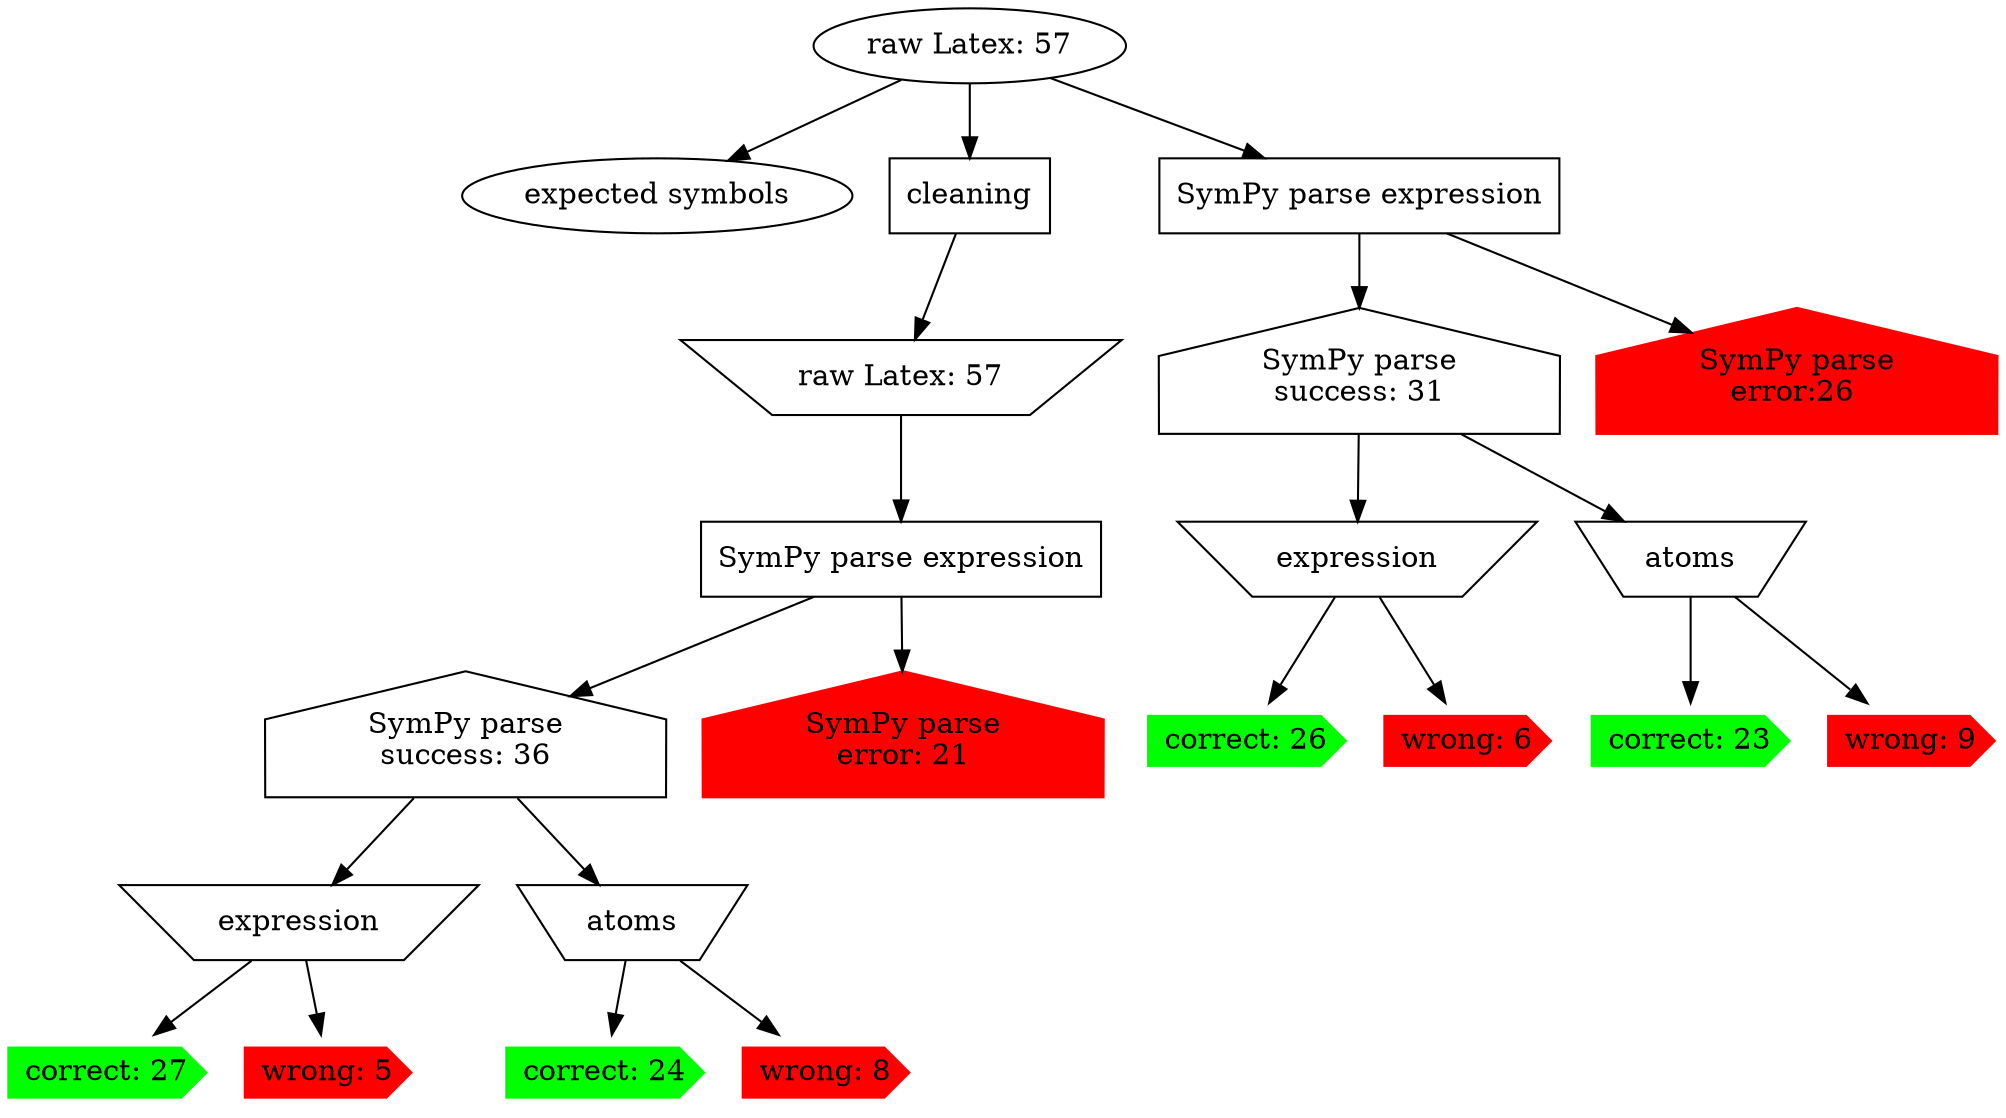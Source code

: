 digraph G {
    //rankdir="LR";

  "raw Latex" [shape="oval" label="raw Latex: 57"]; // manual
  "expected symbols" [shape="oval"]; // manual
  
  "raw Latex" -> "expected symbols";
  
  "cleaning" [shape="rectangle"]; // action
  
  "raw Latex" -> "cleaning";
 
  "cleaned Latex" [shape="invtrapezium" label="raw Latex: 57"]; // intermediate file
  
  "cleaning" -> "cleaned Latex";
  
  sympy_parse_raw [shape="rectangle" label="SymPy parse expression"]; // action
  
  "raw Latex" -> sympy_parse_raw;

  sympy_parse_clean [shape="rectangle" label="SymPy parse expression"]; // action
 
  "cleaned Latex" ->  sympy_parse_clean;

  sympy_raw_success [shape="house", label="SymPy parse\nsuccess: 31"];
  sympy_raw_error [shape="house" style=filled color=red, label="SymPy parse\nerror:26 "];

  sympy_parse_raw -> sympy_raw_success;
  sympy_parse_raw -> sympy_raw_error;

  sympy_clean_success [shape="house", label="SymPy parse\nsuccess: 36"];
  sympy_clean_error [shape="house" style=filled color=red, label="SymPy parse\nerror: 21"];
  
  sympy_parse_clean -> sympy_clean_success;
  sympy_parse_clean -> sympy_clean_error;
  
  raw_sympy_expr  [label="expression" shape="invtrapezium"]; // intermediate file
  raw_sympy_atoms  [label="atoms" shape="invtrapezium"]; // intermediate file

  sympy_raw_success -> raw_sympy_expr;
  sympy_raw_success -> raw_sympy_atoms;

  clean_sympy_expr  [label="expression" shape="invtrapezium"]; // intermediate file
  clean_sympy_atoms  [label="atoms" shape="invtrapezium"]; // intermediate file
  
  sympy_clean_success -> clean_sympy_expr;
  sympy_clean_success -> clean_sympy_atoms;
  
  sympy_clean_expr_correct [shape=cds style=filled color=green, label="correct: 27"];
  // cat main.tex | grep "SymPy parsed clean" | grep CORRECT | wc -l
  sympy_clean_expr_wrong [shape=cds style=filled color=red, label="wrong: 5"];
  // cat main.tex | grep "SymPy parsed clean" | grep WRONG | wc -l
 
  clean_sympy_expr -> sympy_clean_expr_correct;
  clean_sympy_expr -> sympy_clean_expr_wrong;

  sympy_clean_atoms_correct [shape=cds style=filled color=green, label="correct: 24"];
  // cat main.tex | grep "SymPy clean atoms" | grep CORRECT | wc -l
  sympy_clean_atoms_wrong [shape=cds style=filled color=red, label="wrong: 8"];
  // cat main.tex | grep "SymPy clean atoms" | grep WRONG | wc -l
 
  clean_sympy_atoms -> sympy_clean_atoms_correct;
  clean_sympy_atoms -> sympy_clean_atoms_wrong;
 
  sympy_raw_expr_correct [shape=cds style=filled color=green, label="correct: 26"];
  // cat main.tex | grep "SymPy parsed raw" | grep CORRECT | wc -l
  sympy_raw_expr_wrong [shape=cds style=filled color=red, label="wrong: 6"];
  // cat main.tex | grep "SymPy parsed raw" | grep WRONG | wc -l
 
  raw_sympy_expr -> sympy_raw_expr_correct;
  raw_sympy_expr -> sympy_raw_expr_wrong;

  sympy_raw_atoms_correct [shape=cds style=filled color=green, label="correct: 23"];
  // cat main.tex | grep "SymPy raw atoms" | grep CORRECT | wc -l
  sympy_raw_atoms_wrong [shape=cds style=filled color=red, label="wrong: 9"];
  // cat main.tex | grep "SymPy raw atoms" | grep WRONG | wc -l
 
  raw_sympy_atoms -> sympy_raw_atoms_correct;
  raw_sympy_atoms -> sympy_raw_atoms_wrong;
  
}
